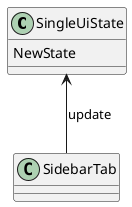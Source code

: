 @startuml


class SingleUiState
class SidebarTab

SingleUiState <-- SidebarTab : update

class SingleUiState {
NewState
}



@enduml
